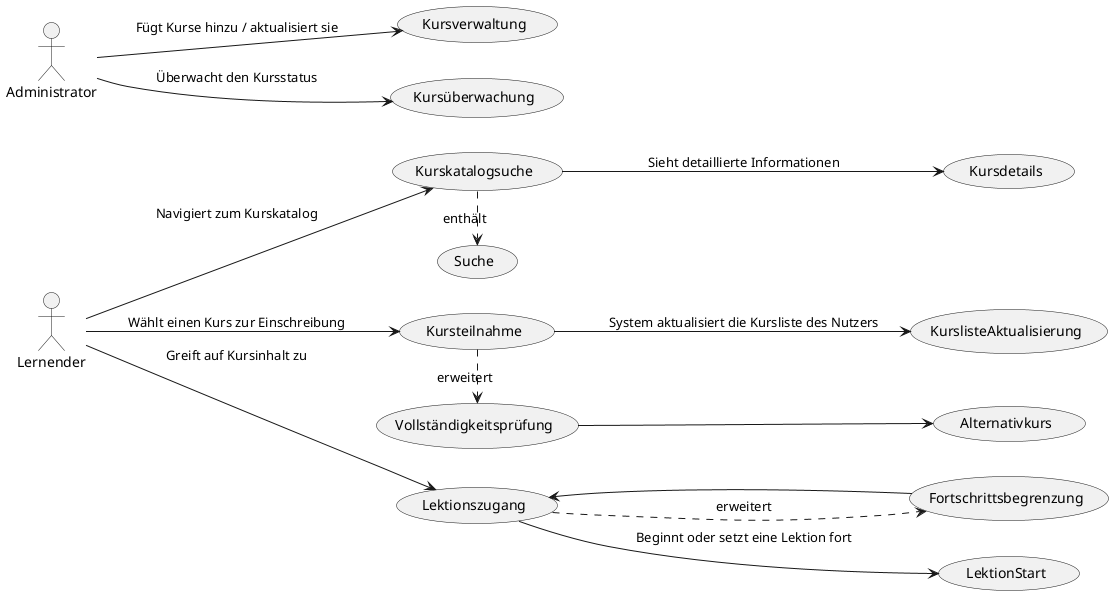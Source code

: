 @startuml
left to right direction

actor Administrator as A
actor Lernender as L

A --> (Kursverwaltung): "Fügt Kurse hinzu / aktualisiert sie"
A --> (Kursüberwachung): "Überwacht den Kursstatus"

L --> (Kurskatalogsuche): "Navigiert zum Kurskatalog"
(Kurskatalogsuche) --> (Kursdetails): "Sieht detaillierte Informationen"

L --> (Kursteilnahme): "Wählt einen Kurs zur Einschreibung"
(Kursteilnahme) --> (KurslisteAktualisierung): "System aktualisiert die Kursliste des Nutzers"

L --> (Lektionszugang): "Greift auf Kursinhalt zu"
(Lektionszugang) --> (LektionStart): "Beginnt oder setzt eine Lektion fort"

(Kurskatalogsuche) .> (Suche): "enthält"

(Kursteilnahme) .> (Vollständigkeitsprüfung): "erweitert"
(Vollständigkeitsprüfung) --> (Alternativkurs)

(Lektionszugang) .> (Fortschrittsbegrenzung): "erweitert"
(Fortschrittsbegrenzung) --> (Lektionszugang)

@enduml
